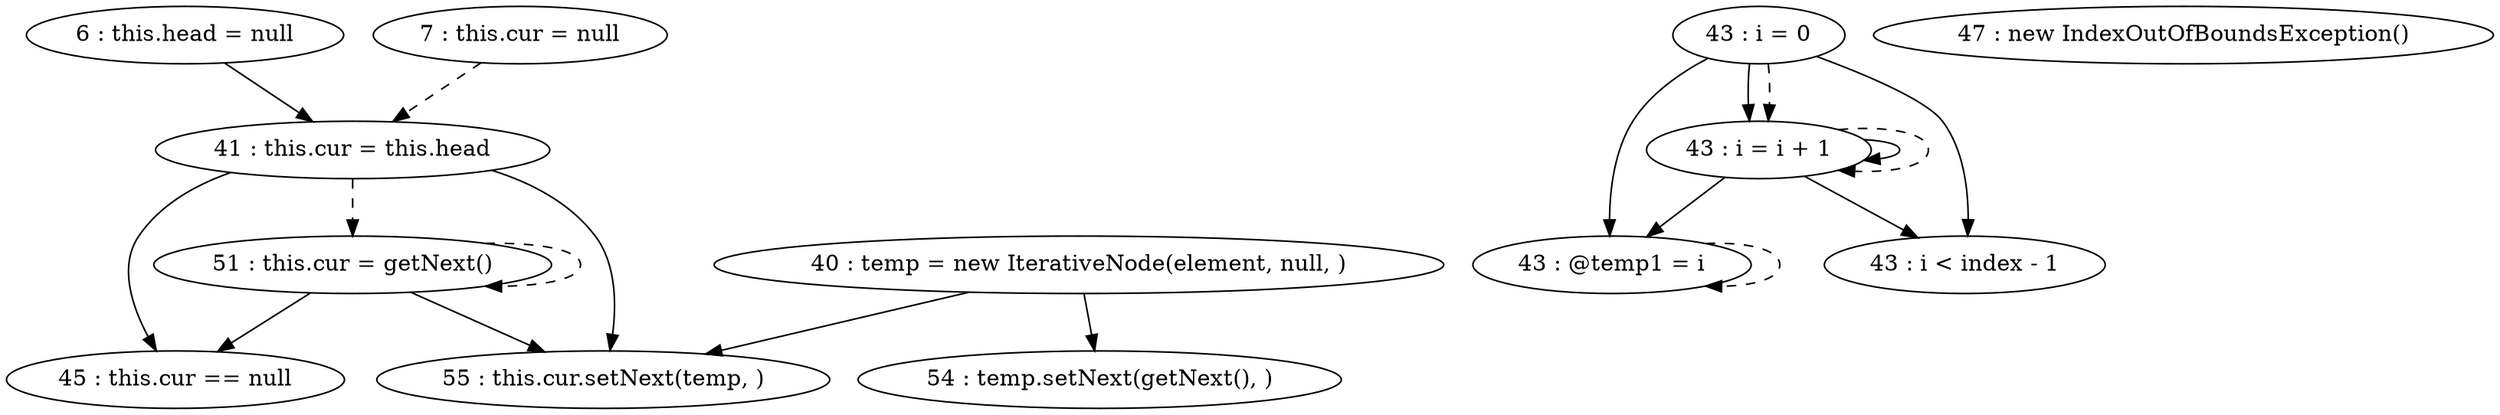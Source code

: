 digraph G {
"6 : this.head = null"
"6 : this.head = null" -> "41 : this.cur = this.head"
"7 : this.cur = null"
"7 : this.cur = null" -> "41 : this.cur = this.head" [style=dashed]
"40 : temp = new IterativeNode(element, null, )"
"40 : temp = new IterativeNode(element, null, )" -> "55 : this.cur.setNext(temp, )"
"40 : temp = new IterativeNode(element, null, )" -> "54 : temp.setNext(getNext(), )"
"41 : this.cur = this.head"
"41 : this.cur = this.head" -> "45 : this.cur == null"
"41 : this.cur = this.head" -> "55 : this.cur.setNext(temp, )"
"41 : this.cur = this.head" -> "51 : this.cur = getNext()" [style=dashed]
"43 : i = 0"
"43 : i = 0" -> "43 : i = i + 1"
"43 : i = 0" -> "43 : @temp1 = i"
"43 : i = 0" -> "43 : i < index - 1"
"43 : i = 0" -> "43 : i = i + 1" [style=dashed]
"43 : i < index - 1"
"45 : this.cur == null"
"54 : temp.setNext(getNext(), )"
"55 : this.cur.setNext(temp, )"
"47 : new IndexOutOfBoundsException()"
"51 : this.cur = getNext()"
"51 : this.cur = getNext()" -> "45 : this.cur == null"
"51 : this.cur = getNext()" -> "55 : this.cur.setNext(temp, )"
"51 : this.cur = getNext()" -> "51 : this.cur = getNext()" [style=dashed]
"43 : @temp1 = i"
"43 : @temp1 = i" -> "43 : @temp1 = i" [style=dashed]
"43 : i = i + 1"
"43 : i = i + 1" -> "43 : i = i + 1"
"43 : i = i + 1" -> "43 : @temp1 = i"
"43 : i = i + 1" -> "43 : i < index - 1"
"43 : i = i + 1" -> "43 : i = i + 1" [style=dashed]
}